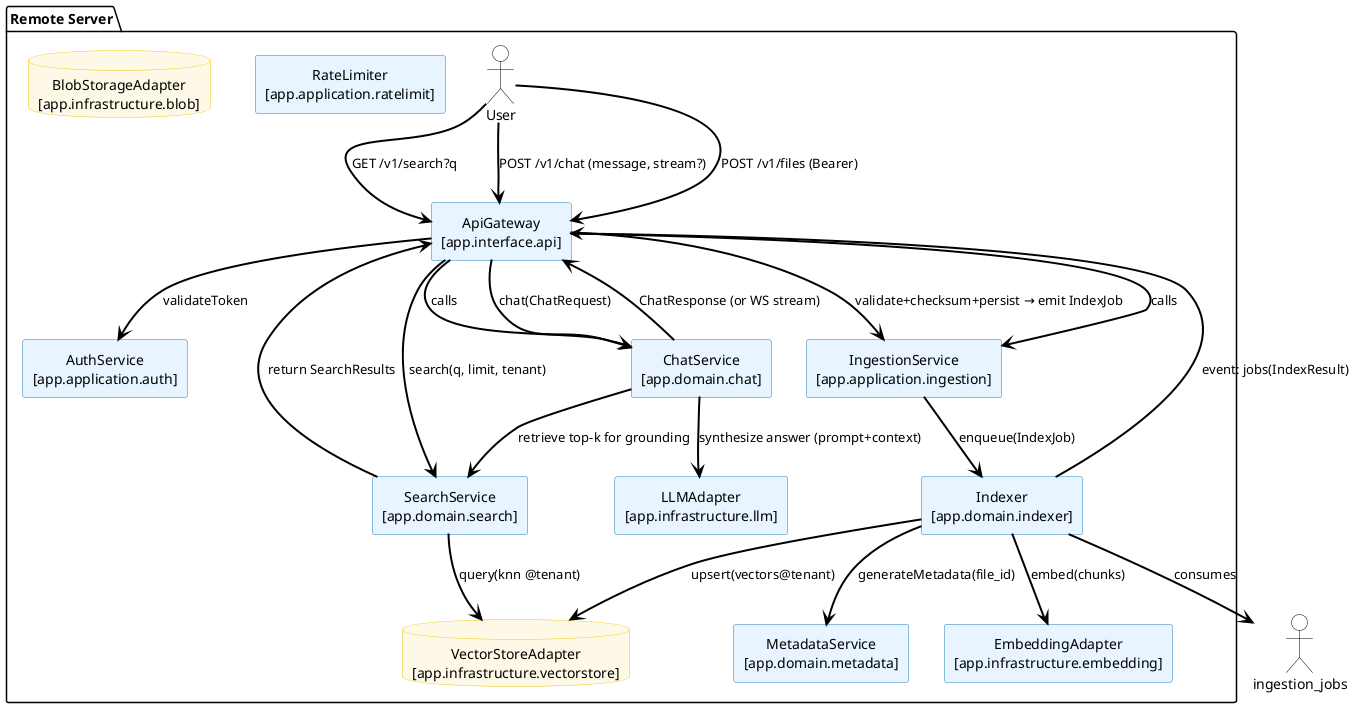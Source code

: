 @startuml
skinparam backgroundColor #FFFFFF
skinparam defaultFontColor #000000
skinparam defaultTextAlignment center
skinparam RectangleBackgroundColor #e8f4ff
skinparam RectangleBorderColor #2980b9
skinparam RectangleFontColor #000000
skinparam DatabaseBackgroundColor #fef9e7
skinparam DatabaseBorderColor #f1c40f
skinparam DatabaseFontColor #000000
skinparam ActorBackgroundColor #FFFFFF
skinparam ActorBorderColor #000000
skinparam ActorFontColor #000000
skinparam ArrowColor #000000
skinparam ArrowThickness 2

package "Remote Server" as Remote_Server {
  actor User
  rectangle "ApiGateway\n[app.interface.api]" as ApiGateway
  rectangle "AuthService\n[app.application.auth]" as AuthService
  rectangle "RateLimiter\n[app.application.ratelimit]" as RateLimiter
  rectangle "IngestionService\n[app.application.ingestion]" as IngestionService
  rectangle "MetadataService\n[app.domain.metadata]" as MetadataService
  rectangle "Indexer\n[app.domain.indexer]" as Indexer
  rectangle "SearchService\n[app.domain.search]" as SearchService
  rectangle "ChatService\n[app.domain.chat]" as ChatService
  database "VectorStoreAdapter\n[app.infrastructure.vectorstore]" as VectorStoreAdapter
  rectangle "EmbeddingAdapter\n[app.infrastructure.embedding]" as EmbeddingAdapter
  rectangle "LLMAdapter\n[app.infrastructure.llm]" as LLMAdapter
  database "BlobStorageAdapter\n[app.infrastructure.blob]" as BlobStorageAdapter
}

ApiGateway --> AuthService : validateToken
ApiGateway --> ChatService : calls
ApiGateway --> ChatService : chat(ChatRequest)
ApiGateway --> IngestionService : calls
ApiGateway --> IngestionService : validate+checksum+persist → emit IndexJob
ApiGateway --> SearchService : search(q, limit, tenant)
ChatService --> ApiGateway : ChatResponse (or WS stream)
ChatService --> LLMAdapter : synthesize answer (prompt+context)
ChatService --> SearchService : retrieve top-k for grounding
Indexer --> ApiGateway : event: jobs(IndexResult)
Indexer --> EmbeddingAdapter : embed(chunks)
Indexer --> MetadataService : generateMetadata(file_id)
Indexer --> VectorStoreAdapter : upsert(vectors@tenant)
Indexer --> ingestion_jobs : consumes
IngestionService --> Indexer : enqueue(IndexJob)
SearchService --> ApiGateway : return SearchResults
SearchService --> VectorStoreAdapter : query(knn @tenant)
User --> ApiGateway : GET /v1/search?q
User --> ApiGateway : POST /v1/chat (message, stream?)
User --> ApiGateway : POST /v1/files (Bearer)
@enduml

